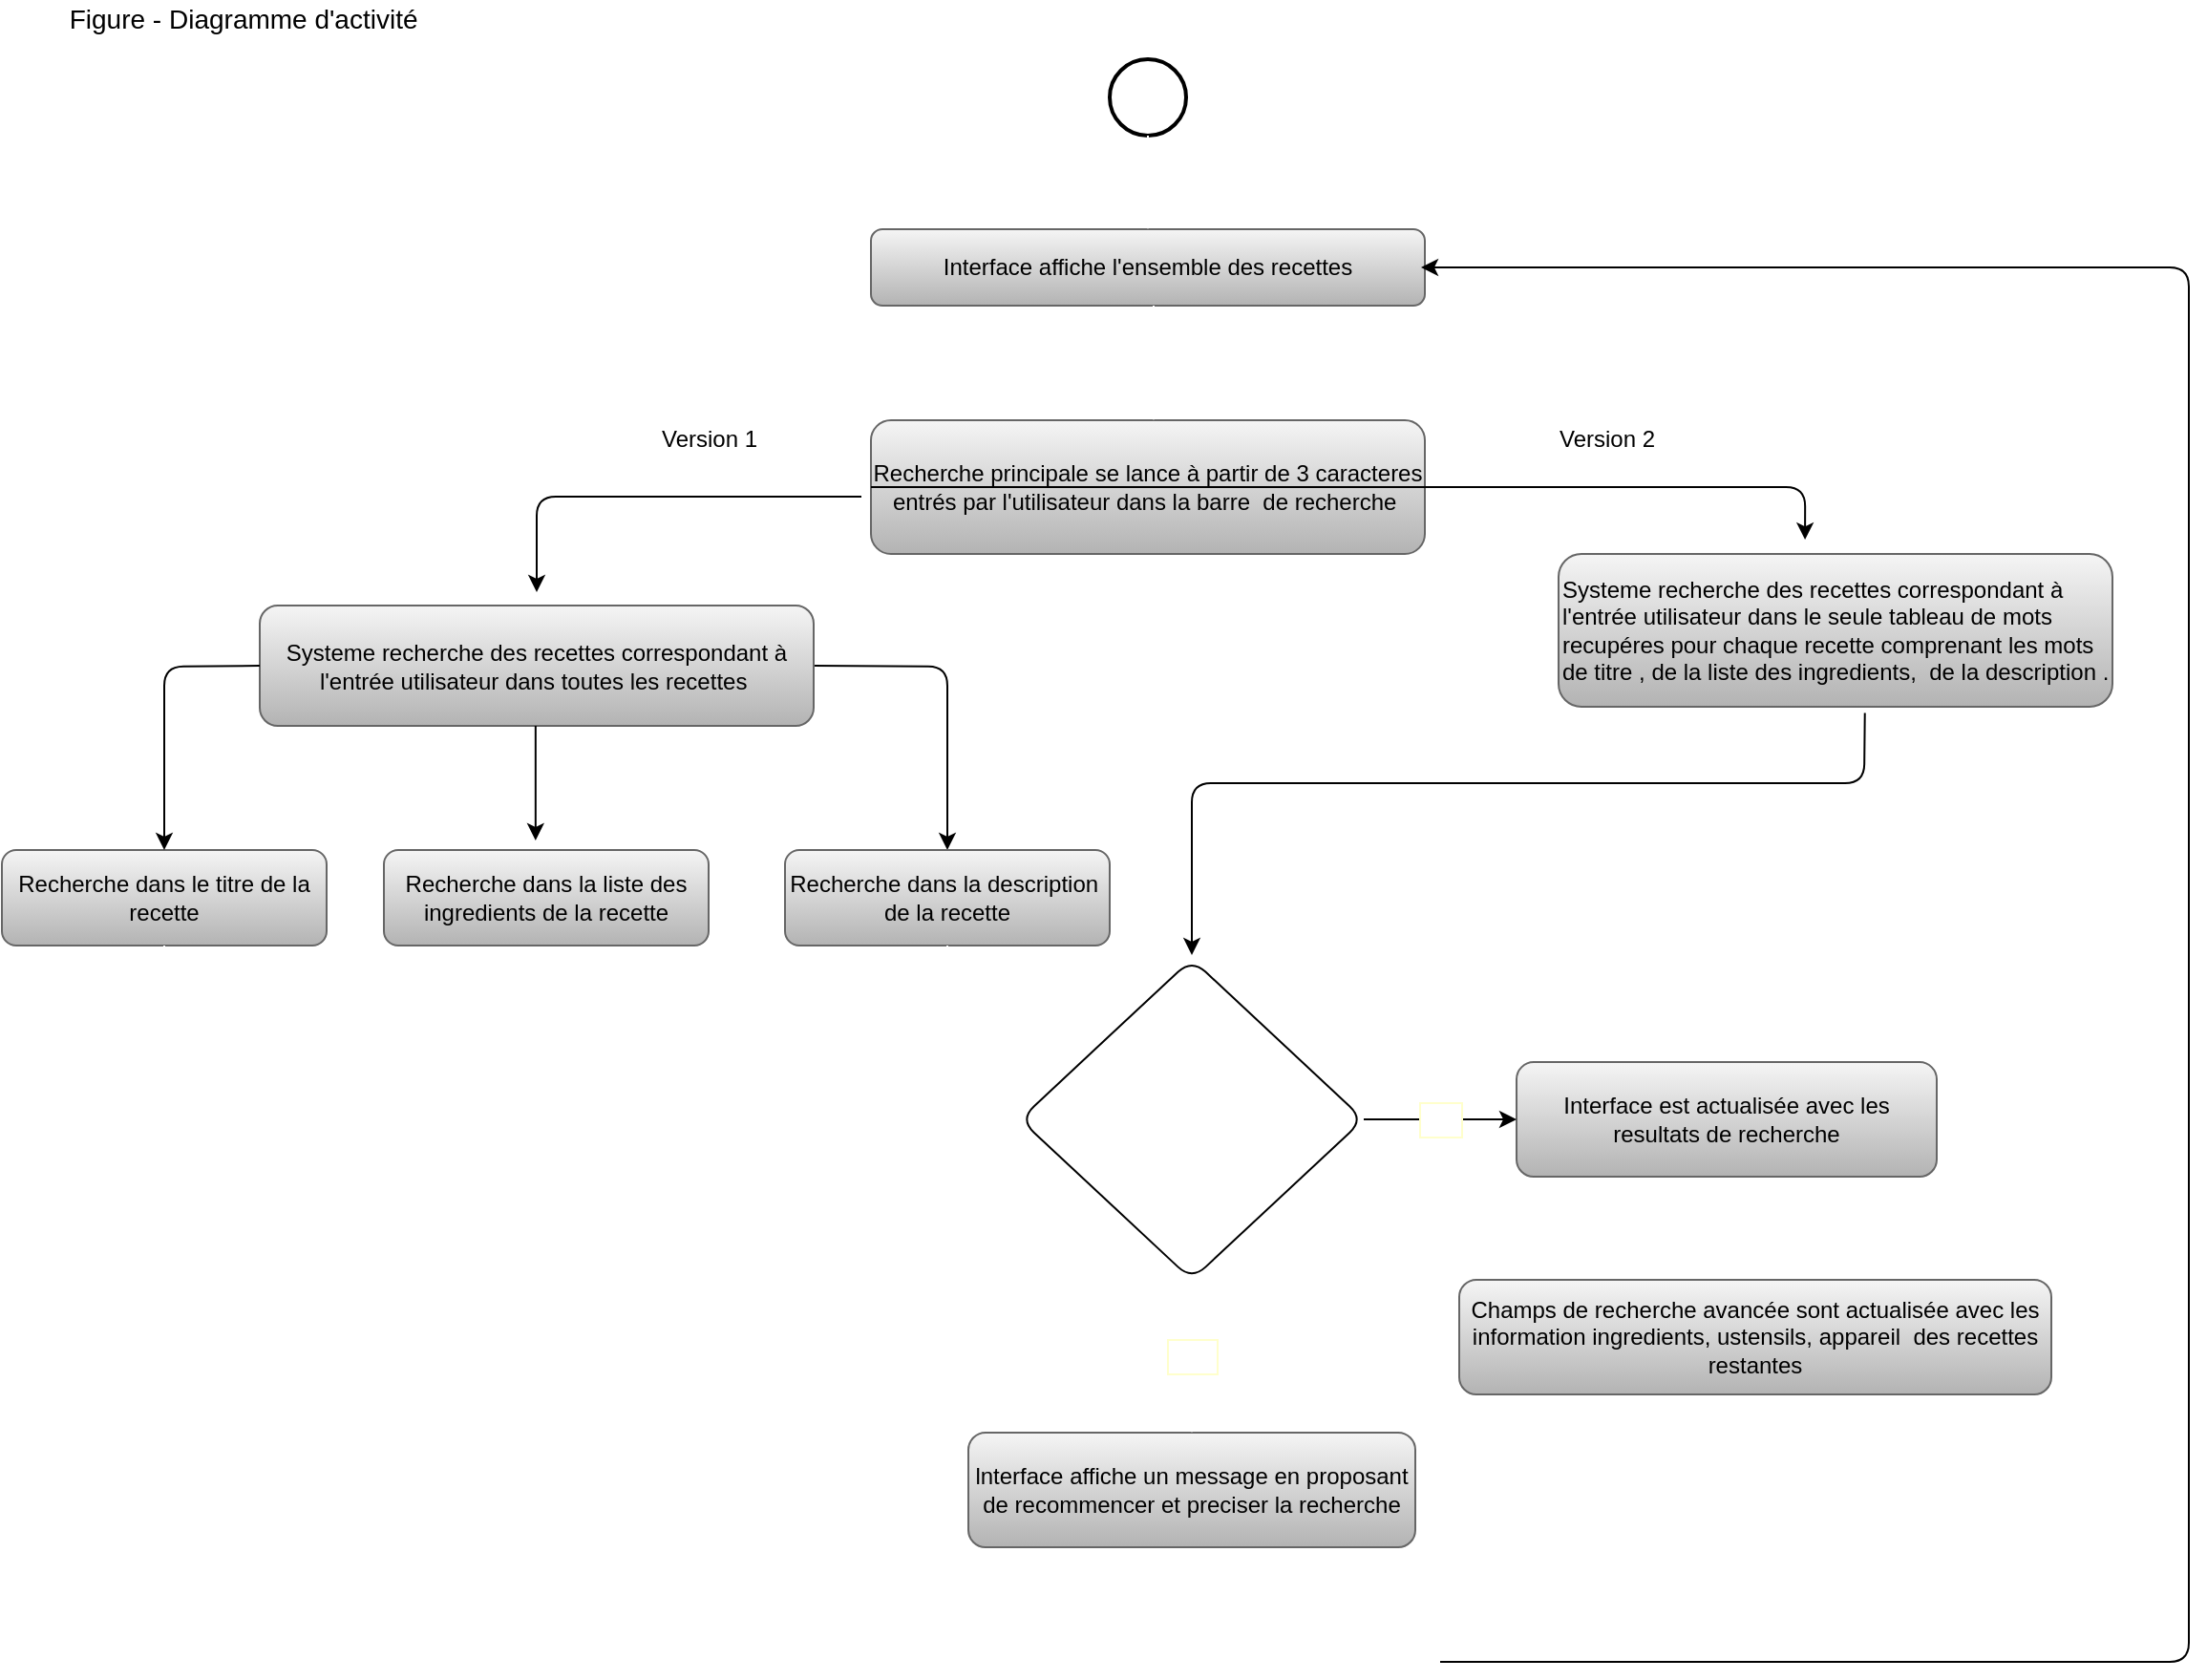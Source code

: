 <mxfile>
    <diagram id="bYDqTGYwuXnz6fYfIwz2" name="Page-1">
        <mxGraphModel dx="1140" dy="1495" grid="1" gridSize="10" guides="1" tooltips="1" connect="1" arrows="1" fold="1" page="1" pageScale="1" pageWidth="1169" pageHeight="827" background="none" math="0" shadow="0">
            <root>
                <mxCell id="0"/>
                <mxCell id="1" parent="0"/>
                <mxCell id="2" value="Recherche principale se lance à partir de 3 caracteres entrés par l'utilisateur dans la barre&amp;nbsp; de recherche&amp;nbsp;" style="rounded=1;whiteSpace=wrap;html=1;fillColor=#f5f5f5;strokeColor=#666666;gradientColor=#b3b3b3;fontColor=#000000;" parent="1" vertex="1">
                    <mxGeometry x="472" y="-590" width="290" height="70" as="geometry"/>
                </mxCell>
                <mxCell id="38" value="lnterface affiche un message en proposant de recommencer et preciser la recherche" style="rounded=1;whiteSpace=wrap;html=1;fillColor=#f5f5f5;strokeColor=#666666;gradientColor=#b3b3b3;fontColor=#000000;" parent="1" vertex="1">
                    <mxGeometry x="523" y="-60" width="234" height="60" as="geometry"/>
                </mxCell>
                <mxCell id="45" value="Systeme recherche des recettes correspondant à l'entrée utilisateur dans le seule tableau de mots recupéres pour chaque recette comprenant&amp;nbsp;les mots de titre , de la liste des ingredients,&amp;nbsp; de la description ." style="rounded=1;whiteSpace=wrap;html=1;fillColor=#f5f5f5;strokeColor=#666666;gradientColor=#b3b3b3;fontColor=#000000;align=left;" parent="1" vertex="1">
                    <mxGeometry x="832" y="-520" width="290" height="80" as="geometry"/>
                </mxCell>
                <mxCell id="47" value="Interface est actualisée avec les resultats de recherche" style="rounded=1;whiteSpace=wrap;html=1;fillColor=#f5f5f5;strokeColor=#666666;gradientColor=#b3b3b3;fontColor=#000000;" parent="1" vertex="1">
                    <mxGeometry x="810" y="-253.97" width="220" height="60" as="geometry"/>
                </mxCell>
                <mxCell id="49" value="Champs de recherche avancée sont actualisée avec les information ingredients, ustensils, appareil&amp;nbsp; des recettes restantes" style="rounded=1;whiteSpace=wrap;html=1;fillColor=#f5f5f5;strokeColor=#666666;gradientColor=#b3b3b3;fontColor=#000000;" parent="1" vertex="1">
                    <mxGeometry x="780" y="-140" width="310" height="60" as="geometry"/>
                </mxCell>
                <mxCell id="54" value="Figure - Diagramme d'activité&amp;nbsp;" style="text;html=1;align=center;verticalAlign=middle;resizable=0;points=[];autosize=1;strokeColor=none;fillColor=none;fontSize=14;" parent="1" vertex="1">
                    <mxGeometry x="45" y="-810" width="200" height="20" as="geometry"/>
                </mxCell>
                <mxCell id="105" style="edgeStyle=none;rounded=1;html=1;labelBorderColor=#FFFFCC;fontSize=14;fontColor=#FFFFFF;exitX=1;exitY=0.5;exitDx=0;exitDy=0;entryX=0.5;entryY=0;entryDx=0;entryDy=0;" parent="1" source="55" target="80" edge="1">
                    <mxGeometry relative="1" as="geometry">
                        <mxPoint x="482" y="-370" as="targetPoint"/>
                        <Array as="points">
                            <mxPoint x="512" y="-461"/>
                            <mxPoint x="512" y="-410"/>
                        </Array>
                    </mxGeometry>
                </mxCell>
                <mxCell id="55" value="Systeme recherche des recettes correspondant à l'entrée utilisateur dans toutes les recettes&amp;nbsp;" style="rounded=1;whiteSpace=wrap;html=1;fillColor=#f5f5f5;strokeColor=#666666;gradientColor=#b3b3b3;fontColor=#000000;" parent="1" vertex="1">
                    <mxGeometry x="152" y="-493" width="290" height="63" as="geometry"/>
                </mxCell>
                <mxCell id="31" value="" style="strokeWidth=2;html=1;shape=mxgraph.flowchart.start_2;whiteSpace=wrap;rounded=1;" parent="1" vertex="1">
                    <mxGeometry x="597" y="-779" width="40" height="40" as="geometry"/>
                </mxCell>
                <mxCell id="60" value="Interface affiche l'ensemble des recettes" style="rounded=1;whiteSpace=wrap;html=1;fillColor=#f5f5f5;strokeColor=#666666;gradientColor=#b3b3b3;fontColor=#000000;" parent="1" vertex="1">
                    <mxGeometry x="472" y="-690" width="290" height="40" as="geometry"/>
                </mxCell>
                <mxCell id="62" value="Version 2" style="text;html=1;align=center;verticalAlign=middle;resizable=0;points=[];autosize=1;strokeColor=none;fillColor=none;" parent="1" vertex="1">
                    <mxGeometry x="822" y="-590" width="70" height="20" as="geometry"/>
                </mxCell>
                <mxCell id="65" value="" style="edgeStyle=segmentEdgeStyle;endArrow=classic;html=1;rounded=1;entryX=0.445;entryY=-0.093;entryDx=0;entryDy=0;entryPerimeter=0;exitX=0;exitY=0.5;exitDx=0;exitDy=0;" parent="1" source="2" target="45" edge="1">
                    <mxGeometry width="50" height="50" relative="1" as="geometry">
                        <mxPoint x="422" y="-570" as="sourcePoint"/>
                        <mxPoint x="472" y="-620" as="targetPoint"/>
                    </mxGeometry>
                </mxCell>
                <mxCell id="73" value="" style="edgeStyle=segmentEdgeStyle;endArrow=classic;html=1;rounded=1;fontColor=#000000;" parent="1" edge="1">
                    <mxGeometry width="50" height="50" relative="1" as="geometry">
                        <mxPoint x="770" y="60" as="sourcePoint"/>
                        <mxPoint x="760" y="-670" as="targetPoint"/>
                        <Array as="points">
                            <mxPoint x="770" y="60"/>
                            <mxPoint x="1162" y="60"/>
                            <mxPoint x="1162" y="-670"/>
                            <mxPoint x="647" y="-670"/>
                        </Array>
                    </mxGeometry>
                </mxCell>
                <mxCell id="76" value="" style="edgeStyle=segmentEdgeStyle;endArrow=classic;html=1;rounded=1;labelBorderColor=#FFFFCC;fontSize=14;fontColor=#000000;" parent="1" edge="1">
                    <mxGeometry width="50" height="50" relative="1" as="geometry">
                        <mxPoint x="467" y="-550" as="sourcePoint"/>
                        <mxPoint x="297" y="-500" as="targetPoint"/>
                        <Array as="points">
                            <mxPoint x="297" y="-550"/>
                        </Array>
                    </mxGeometry>
                </mxCell>
                <mxCell id="77" value="Version 1" style="text;html=1;align=center;verticalAlign=middle;resizable=0;points=[];autosize=1;strokeColor=none;fillColor=none;" parent="1" vertex="1">
                    <mxGeometry x="352" y="-590" width="70" height="20" as="geometry"/>
                </mxCell>
                <mxCell id="78" value="Recherche dans le titre de la recette" style="rounded=1;whiteSpace=wrap;html=1;fillColor=#f5f5f5;strokeColor=#666666;gradientColor=#b3b3b3;fontColor=#000000;" parent="1" vertex="1">
                    <mxGeometry x="17" y="-365" width="170" height="50" as="geometry"/>
                </mxCell>
                <mxCell id="115" value="" style="edgeStyle=none;rounded=1;html=1;labelBorderColor=#FFFFCC;fontSize=14;fontColor=#FFFFFF;strokeColor=#FFFFFF;exitX=0.456;exitY=1.132;exitDx=0;exitDy=0;exitPerimeter=0;" parent="1" source="79" edge="1">
                    <mxGeometry relative="1" as="geometry">
                        <mxPoint x="295" y="-250" as="targetPoint"/>
                    </mxGeometry>
                </mxCell>
                <mxCell id="79" value="Recherche dans la liste des ingredients de la recette" style="rounded=1;whiteSpace=wrap;html=1;fillColor=#f5f5f5;strokeColor=#666666;gradientColor=#b3b3b3;fontColor=#000000;" parent="1" vertex="1">
                    <mxGeometry x="217" y="-365" width="170" height="50" as="geometry"/>
                </mxCell>
                <mxCell id="81" value="" style="line;strokeWidth=1;fillColor=none;align=left;verticalAlign=middle;spacingTop=-1;spacingLeft=3;spacingRight=3;rotatable=0;labelPosition=right;points=[];portConstraint=eastwest;rounded=1;fontSize=14;fontColor=#000000;" parent="1" vertex="1">
                    <mxGeometry x="232" y="-390" height="10" as="geometry"/>
                </mxCell>
                <mxCell id="83" value="&lt;span style=&quot;color: rgb(255 , 255 , 255)&quot;&gt;mot clé&lt;br&gt;&amp;nbsp;existe t'il &amp;nbsp;?&lt;/span&gt;" style="rhombus;whiteSpace=wrap;html=1;rounded=1;" parent="1" vertex="1">
                    <mxGeometry x="550" y="-307.94" width="180" height="167.94" as="geometry"/>
                </mxCell>
                <mxCell id="94" value="" style="endArrow=classic;html=1;rounded=1;labelBorderColor=#FFFFCC;fontSize=14;fontColor=#FFFFFF;exitX=0.553;exitY=1.04;exitDx=0;exitDy=0;exitPerimeter=0;" parent="1" source="45" edge="1">
                    <mxGeometry width="50" height="50" relative="1" as="geometry">
                        <mxPoint x="972" y="-420" as="sourcePoint"/>
                        <mxPoint x="640" y="-310" as="targetPoint"/>
                        <Array as="points">
                            <mxPoint x="992" y="-400"/>
                            <mxPoint x="640" y="-400"/>
                        </Array>
                    </mxGeometry>
                </mxCell>
                <mxCell id="101" value="Oui" style="endArrow=classic;html=1;rounded=1;labelBorderColor=#FFFFCC;fontSize=14;fontColor=#FFFFFF;exitX=1;exitY=0.5;exitDx=0;exitDy=0;entryX=0;entryY=0.5;entryDx=0;entryDy=0;" parent="1" source="83" target="47" edge="1">
                    <mxGeometry width="50" height="50" relative="1" as="geometry">
                        <mxPoint x="630" y="-140" as="sourcePoint"/>
                        <mxPoint x="800" y="-224" as="targetPoint"/>
                    </mxGeometry>
                </mxCell>
                <mxCell id="106" style="edgeStyle=none;rounded=1;html=1;labelBorderColor=#FFFFCC;fontSize=14;fontColor=#FFFFFF;" parent="1" edge="1">
                    <mxGeometry relative="1" as="geometry">
                        <mxPoint x="296.41" y="-370" as="targetPoint"/>
                        <mxPoint x="296.41" y="-430" as="sourcePoint"/>
                    </mxGeometry>
                </mxCell>
                <mxCell id="107" value="" style="endArrow=classic;html=1;rounded=1;labelBorderColor=#FFFFCC;fontSize=14;fontColor=#FFFFFF;startArrow=none;" parent="1" source="80" edge="1">
                    <mxGeometry width="50" height="50" relative="1" as="geometry">
                        <mxPoint x="432" y="-300" as="sourcePoint"/>
                        <mxPoint x="482" y="-350" as="targetPoint"/>
                    </mxGeometry>
                </mxCell>
                <mxCell id="80" value="Recherche dans la description&amp;nbsp; de la recette" style="rounded=1;whiteSpace=wrap;html=1;fillColor=#f5f5f5;strokeColor=#666666;gradientColor=#b3b3b3;fontColor=#000000;" parent="1" vertex="1">
                    <mxGeometry x="427" y="-365" width="170" height="50" as="geometry"/>
                </mxCell>
                <mxCell id="109" value="" style="endArrow=classic;html=1;rounded=1;labelBorderColor=#FFFFCC;fontSize=14;fontColor=#FFFFFF;entryX=0.5;entryY=0;entryDx=0;entryDy=0;exitX=0;exitY=0.5;exitDx=0;exitDy=0;" parent="1" source="55" target="78" edge="1">
                    <mxGeometry width="50" height="50" relative="1" as="geometry">
                        <mxPoint x="142" y="-461" as="sourcePoint"/>
                        <mxPoint x="82" y="-370" as="targetPoint"/>
                        <Array as="points">
                            <mxPoint x="102" y="-461"/>
                            <mxPoint x="102" y="-410"/>
                        </Array>
                    </mxGeometry>
                </mxCell>
                <mxCell id="111" value="" style="shape=line;html=1;strokeWidth=6;strokeColor=#FFFFFF;rounded=1;fontSize=14;fontColor=#FFFFFF;fillColor=#FFFFFF;" parent="1" vertex="1">
                    <mxGeometry x="197" y="-250" width="200" height="5" as="geometry"/>
                </mxCell>
                <mxCell id="112" value="" style="edgeStyle=orthogonalEdgeStyle;html=1;verticalAlign=bottom;endArrow=open;endSize=8;strokeColor=#FFFFFF;rounded=1;labelBorderColor=#FFFFCC;fontSize=14;fontColor=#FFFFFF;entryX=0;entryY=0.5;entryDx=0;entryDy=0;" parent="1" source="111" target="83" edge="1">
                    <mxGeometry relative="1" as="geometry">
                        <mxPoint x="297" y="-160" as="targetPoint"/>
                        <Array as="points">
                            <mxPoint x="297" y="-224"/>
                        </Array>
                    </mxGeometry>
                </mxCell>
                <mxCell id="117" value="" style="endArrow=classic;html=1;rounded=1;labelBorderColor=#FFFFCC;fontSize=14;fontColor=#FFFFFF;strokeColor=#FFFFFF;" parent="1" edge="1">
                    <mxGeometry width="50" height="50" relative="1" as="geometry">
                        <mxPoint x="102" y="-315" as="sourcePoint"/>
                        <mxPoint x="232" y="-250" as="targetPoint"/>
                        <Array as="points">
                            <mxPoint x="102" y="-280"/>
                            <mxPoint x="232" y="-280"/>
                        </Array>
                    </mxGeometry>
                </mxCell>
                <mxCell id="118" value="" style="endArrow=classic;html=1;rounded=1;labelBorderColor=#FFFFCC;fontSize=14;fontColor=#FFFFFF;strokeColor=#FFFFFF;exitX=0.5;exitY=1;exitDx=0;exitDy=0;" parent="1" source="80" edge="1">
                    <mxGeometry width="50" height="50" relative="1" as="geometry">
                        <mxPoint x="482" y="-70" as="sourcePoint"/>
                        <mxPoint x="362" y="-250" as="targetPoint"/>
                        <Array as="points">
                            <mxPoint x="512" y="-280"/>
                            <mxPoint x="362" y="-280"/>
                        </Array>
                    </mxGeometry>
                </mxCell>
                <mxCell id="119" value="Non" style="endArrow=classic;html=1;rounded=1;labelBorderColor=#FFFFCC;fontSize=14;fontColor=#FFFFFF;strokeColor=#FFFFFF;entryX=0.5;entryY=0;entryDx=0;entryDy=0;exitX=0.5;exitY=1;exitDx=0;exitDy=0;" parent="1" source="83" target="38" edge="1">
                    <mxGeometry width="50" height="50" relative="1" as="geometry">
                        <mxPoint x="630" y="-190" as="sourcePoint"/>
                        <mxPoint x="680" y="-240" as="targetPoint"/>
                        <Array as="points">
                            <mxPoint x="640" y="-110"/>
                        </Array>
                    </mxGeometry>
                </mxCell>
                <mxCell id="120" value="" style="endArrow=classic;html=1;rounded=1;labelBorderColor=#FFFFCC;fontSize=14;fontColor=#FFFFFF;strokeColor=#FFFFFF;exitX=0.5;exitY=1;exitDx=0;exitDy=0;exitPerimeter=0;entryX=0.5;entryY=0;entryDx=0;entryDy=0;" parent="1" source="31" target="60" edge="1">
                    <mxGeometry width="50" height="50" relative="1" as="geometry">
                        <mxPoint x="680" y="-700" as="sourcePoint"/>
                        <mxPoint x="730" y="-750" as="targetPoint"/>
                    </mxGeometry>
                </mxCell>
                <mxCell id="121" value="" style="endArrow=classic;html=1;rounded=1;labelBorderColor=#FFFFCC;fontSize=14;fontColor=#FFFFFF;strokeColor=#FFFFFF;exitX=0.5;exitY=1;exitDx=0;exitDy=0;exitPerimeter=0;" parent="1" edge="1">
                    <mxGeometry width="50" height="50" relative="1" as="geometry">
                        <mxPoint x="620" y="-650" as="sourcePoint"/>
                        <mxPoint x="620" y="-590" as="targetPoint"/>
                    </mxGeometry>
                </mxCell>
            </root>
        </mxGraphModel>
    </diagram>
</mxfile>